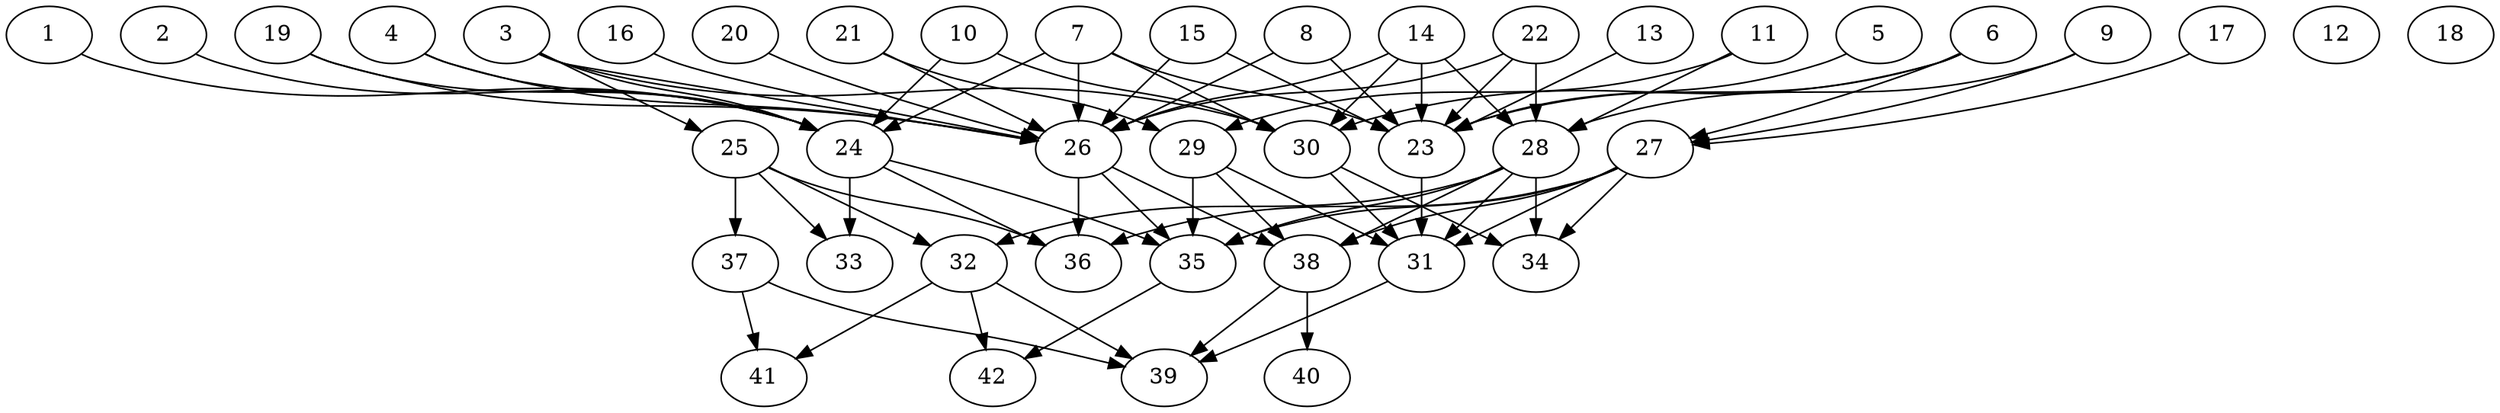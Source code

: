 // DAG (tier=3-complex, mode=data, n=42, ccr=0.505, fat=0.769, density=0.611, regular=0.319, jump=0.311, mindata=4194304, maxdata=33554432)
// DAG automatically generated by daggen at Sun Aug 24 16:33:35 2025
// /home/ermia/Project/Environments/daggen/bin/daggen --dot --ccr 0.505 --fat 0.769 --regular 0.319 --density 0.611 --jump 0.311 --mindata 4194304 --maxdata 33554432 -n 42 
digraph G {
  1 [size="5812567948199861248", alpha="0.20", expect_size="2906283974099930624"]
  1 -> 24 [size ="2716097354661888"]
  2 [size="9872402625304309760", alpha="0.02", expect_size="4936201312652154880"]
  2 -> 24 [size ="5123194436452352"]
  3 [size="29305260887701022834688", alpha="0.01", expect_size="14652630443850511417344"]
  3 -> 24 [size ="7604203224563712"]
  3 -> 25 [size ="7604203224563712"]
  3 -> 26 [size ="7604203224563712"]
  3 -> 30 [size ="7604203224563712"]
  4 [size="4628826161015487488", alpha="0.03", expect_size="2314413080507743744"]
  4 -> 24 [size ="1995906744320000"]
  4 -> 26 [size ="1995906744320000"]
  5 [size="109224525768667808", alpha="0.00", expect_size="54612262884333904"]
  5 -> 23 [size ="3420515721019392"]
  6 [size="10716680123338960896", alpha="0.20", expect_size="5358340061669480448"]
  6 -> 23 [size ="4833851683635200"]
  6 -> 27 [size ="4833851683635200"]
  6 -> 30 [size ="4833851683635200"]
  7 [size="5238143763469041664000", alpha="0.03", expect_size="2619071881734520832000"]
  7 -> 23 [size ="2412912626892800"]
  7 -> 24 [size ="2412912626892800"]
  7 -> 26 [size ="2412912626892800"]
  7 -> 30 [size ="2412912626892800"]
  8 [size="834501137223595008", alpha="0.11", expect_size="417250568611797504"]
  8 -> 23 [size ="312856901844992"]
  8 -> 26 [size ="312856901844992"]
  9 [size="217074129858068032", alpha="0.06", expect_size="108537064929034016"]
  9 -> 27 [size ="3415097351340032"]
  9 -> 28 [size ="3415097351340032"]
  10 [size="107857764377005136", alpha="0.09", expect_size="53928882188502568"]
  10 -> 24 [size ="3300306767052800"]
  10 -> 30 [size ="3300306767052800"]
  11 [size="108442691698407552", alpha="0.16", expect_size="54221345849203776"]
  11 -> 28 [size ="1934025920872448"]
  11 -> 29 [size ="1934025920872448"]
  12 [size="9617980567614094573568", alpha="0.03", expect_size="4808990283807047286784"]
  13 [size="164690216212744928", alpha="0.06", expect_size="82345108106372464"]
  13 -> 23 [size ="3715953770627072"]
  14 [size="2381401126067087867904", alpha="0.15", expect_size="1190700563033543933952"]
  14 -> 23 [size ="1426631109378048"]
  14 -> 26 [size ="1426631109378048"]
  14 -> 28 [size ="1426631109378048"]
  14 -> 30 [size ="1426631109378048"]
  15 [size="21218878413187540", alpha="0.10", expect_size="10609439206593770"]
  15 -> 23 [size ="2091217236000768"]
  15 -> 26 [size ="2091217236000768"]
  16 [size="33067753566845796352000", alpha="0.10", expect_size="16533876783422898176000"]
  16 -> 26 [size ="8241883067187200"]
  17 [size="1216124985454670592", alpha="0.14", expect_size="608062492727335296"]
  17 -> 27 [size ="660138495049728"]
  18 [size="2674442685793168", alpha="0.08", expect_size="1337221342896584"]
  19 [size="7729467862660444", alpha="0.12", expect_size="3864733931330222"]
  19 -> 24 [size ="169793822916608"]
  19 -> 26 [size ="169793822916608"]
  20 [size="95427895814091136", alpha="0.09", expect_size="47713947907045568"]
  20 -> 26 [size ="6579017691955200"]
  21 [size="18920032911178126589952", alpha="0.02", expect_size="9460016455589063294976"]
  21 -> 26 [size ="5680299635638272"]
  21 -> 29 [size ="5680299635638272"]
  22 [size="111574619320187072", alpha="0.15", expect_size="55787309660093536"]
  22 -> 23 [size ="1761029881069568"]
  22 -> 26 [size ="1761029881069568"]
  22 -> 28 [size ="1761029881069568"]
  23 [size="123713240757178466304", alpha="0.20", expect_size="61856620378589233152"]
  23 -> 31 [size ="198625091125248"]
  24 [size="32560820132620896567296", alpha="0.02", expect_size="16280410066310448283648"]
  24 -> 33 [size ="8157433532776448"]
  24 -> 35 [size ="8157433532776448"]
  24 -> 36 [size ="8157433532776448"]
  25 [size="7976597235635352576", alpha="0.17", expect_size="3988298617817676288"]
  25 -> 32 [size ="6796921851084800"]
  25 -> 33 [size ="6796921851084800"]
  25 -> 36 [size ="6796921851084800"]
  25 -> 37 [size ="6796921851084800"]
  26 [size="147373581466554464", alpha="0.09", expect_size="73686790733277232"]
  26 -> 35 [size ="2305719982358528"]
  26 -> 36 [size ="2305719982358528"]
  26 -> 38 [size ="2305719982358528"]
  27 [size="13519263643901735469056", alpha="0.10", expect_size="6759631821950867734528"]
  27 -> 31 [size ="4540029539975168"]
  27 -> 34 [size ="4540029539975168"]
  27 -> 35 [size ="4540029539975168"]
  27 -> 36 [size ="4540029539975168"]
  27 -> 38 [size ="4540029539975168"]
  28 [size="171669301508836384", alpha="0.06", expect_size="85834650754418192"]
  28 -> 31 [size ="3309297836490752"]
  28 -> 32 [size ="3309297836490752"]
  28 -> 34 [size ="3309297836490752"]
  28 -> 35 [size ="3309297836490752"]
  28 -> 38 [size ="3309297836490752"]
  29 [size="10199766946810259456", alpha="0.01", expect_size="5099883473405129728"]
  29 -> 31 [size ="4750844553592832"]
  29 -> 35 [size ="4750844553592832"]
  29 -> 38 [size ="4750844553592832"]
  30 [size="85003213545953632", alpha="0.13", expect_size="42501606772976816"]
  30 -> 31 [size ="4085594024050688"]
  30 -> 34 [size ="4085594024050688"]
  31 [size="106307297458125088", alpha="0.19", expect_size="53153648729062544"]
  31 -> 39 [size ="8992361963061248"]
  32 [size="24549049636996332", alpha="0.04", expect_size="12274524818498166"]
  32 -> 39 [size ="1671289425100800"]
  32 -> 41 [size ="1671289425100800"]
  32 -> 42 [size ="1671289425100800"]
  33 [size="116260195975264688", alpha="0.17", expect_size="58130097987632344"]
  34 [size="9186597329238074368", alpha="0.11", expect_size="4593298664619037184"]
  35 [size="144645400713562080", alpha="0.06", expect_size="72322700356781040"]
  35 -> 42 [size ="5473961194291200"]
  36 [size="1290245204505901312", alpha="0.16", expect_size="645122602252950656"]
  37 [size="32750728139139412", alpha="0.05", expect_size="16375364069569706"]
  37 -> 39 [size ="3985870612856832"]
  37 -> 41 [size ="3985870612856832"]
  38 [size="44193198340049208", alpha="0.05", expect_size="22096599170024604"]
  38 -> 39 [size ="971754545610752"]
  38 -> 40 [size ="971754545610752"]
  39 [size="201058330122653984", alpha="0.02", expect_size="100529165061326992"]
  40 [size="4418901479029726720", alpha="0.01", expect_size="2209450739514863360"]
  41 [size="561574880943441216", alpha="0.20", expect_size="280787440471720608"]
  42 [size="3760178071902766080", alpha="0.08", expect_size="1880089035951383040"]
}